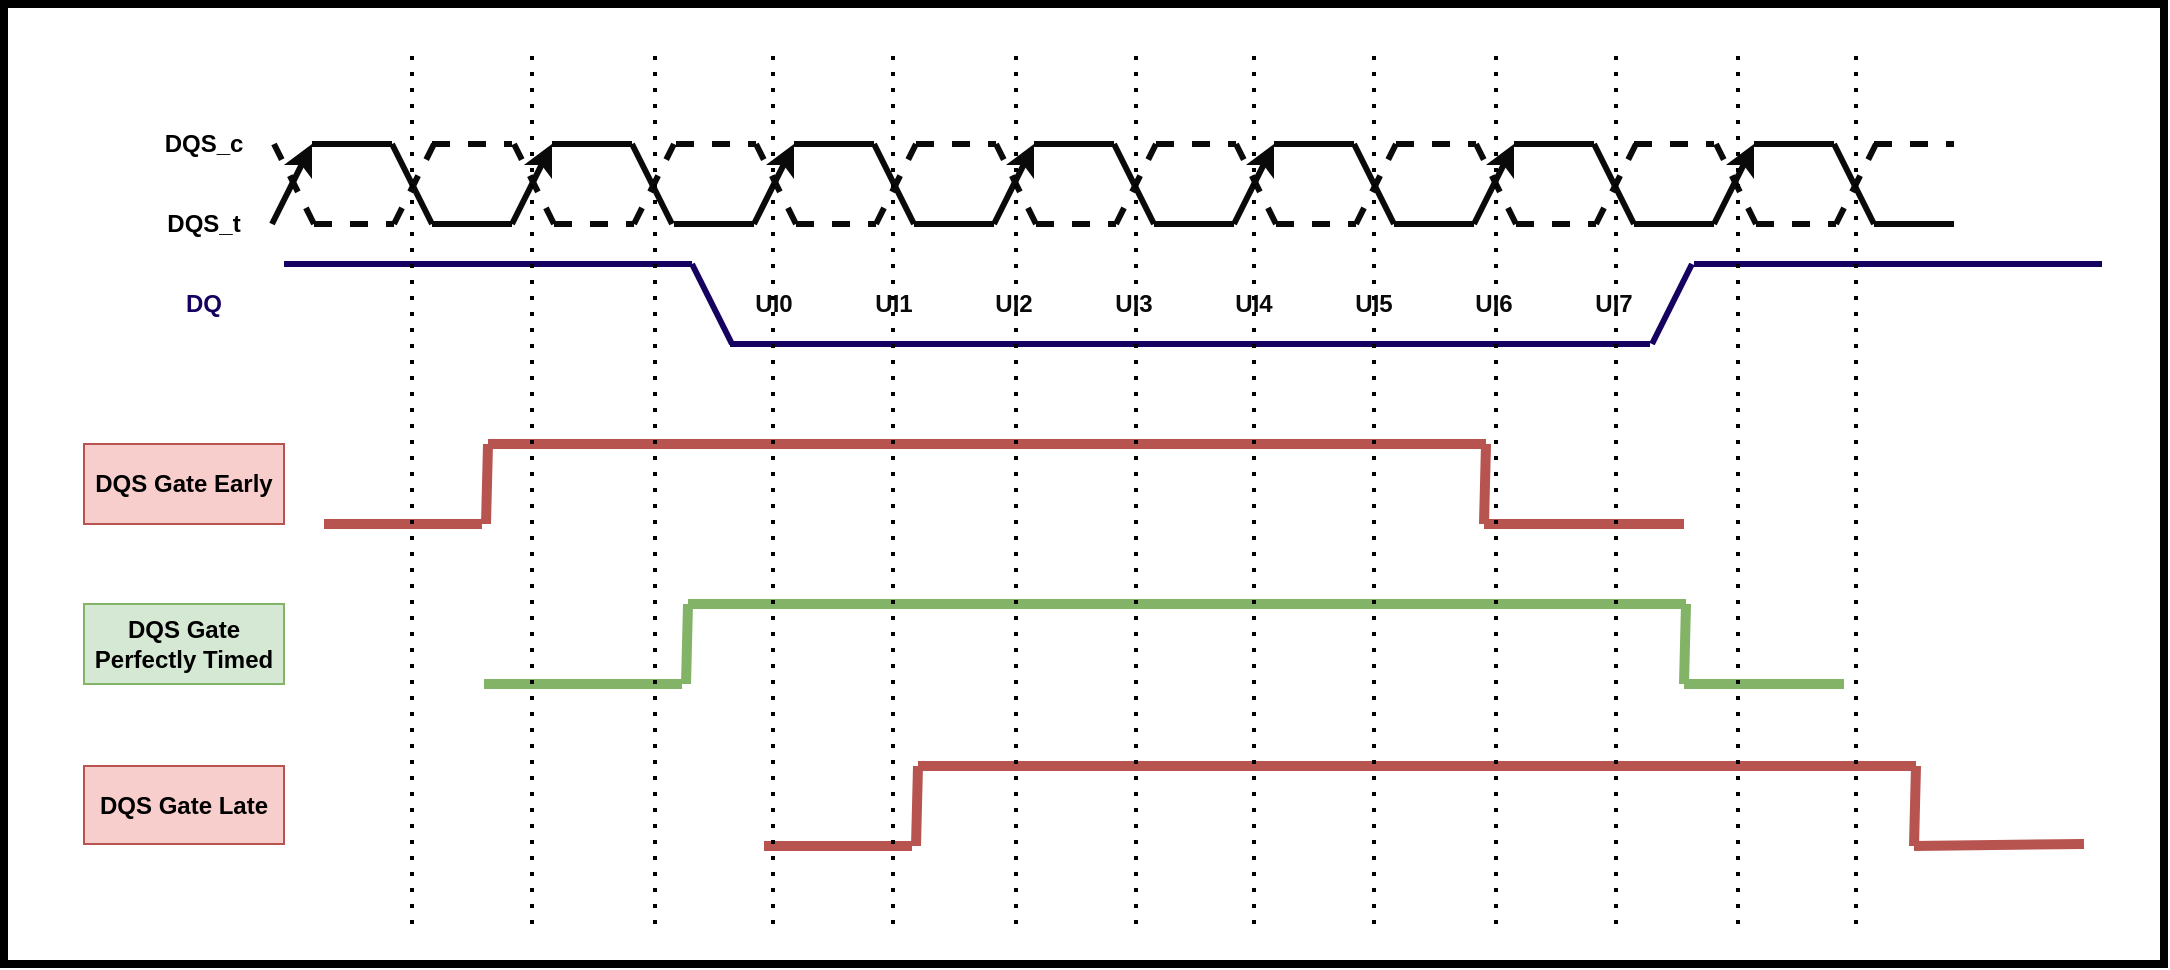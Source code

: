 <mxfile version="24.7.16">
  <diagram name="Page-1" id="SWFWg1isaqerkOjDUX5i">
    <mxGraphModel dx="2299" dy="1082" grid="1" gridSize="10" guides="1" tooltips="1" connect="1" arrows="1" fold="1" page="1" pageScale="1" pageWidth="850" pageHeight="1100" math="0" shadow="0">
      <root>
        <mxCell id="0" />
        <mxCell id="1" parent="0" />
        <mxCell id="_Rf_vzawGqCmXAYVloRy-230" value="" style="rounded=0;whiteSpace=wrap;html=1;strokeWidth=4;" vertex="1" parent="1">
          <mxGeometry x="-200" y="180" width="1080" height="480" as="geometry" />
        </mxCell>
        <mxCell id="_Rf_vzawGqCmXAYVloRy-2" value="" style="endArrow=classic;html=1;rounded=0;strokeColor=#0a0a0a;strokeWidth=3;endFill=1;" edge="1" parent="1">
          <mxGeometry width="50" height="50" relative="1" as="geometry">
            <mxPoint x="175" y="290" as="sourcePoint" />
            <mxPoint x="195" y="250" as="targetPoint" />
          </mxGeometry>
        </mxCell>
        <mxCell id="_Rf_vzawGqCmXAYVloRy-3" value="" style="endArrow=none;html=1;rounded=0;strokeColor=#0a0a0a;strokeWidth=3;" edge="1" parent="1">
          <mxGeometry width="50" height="50" relative="1" as="geometry">
            <mxPoint x="195" y="250" as="sourcePoint" />
            <mxPoint x="235" y="250" as="targetPoint" />
          </mxGeometry>
        </mxCell>
        <mxCell id="_Rf_vzawGqCmXAYVloRy-4" value="" style="endArrow=none;html=1;rounded=0;strokeColor=#0a0a0a;strokeWidth=3;" edge="1" parent="1">
          <mxGeometry width="50" height="50" relative="1" as="geometry">
            <mxPoint x="255" y="290" as="sourcePoint" />
            <mxPoint x="235" y="250" as="targetPoint" />
          </mxGeometry>
        </mxCell>
        <mxCell id="_Rf_vzawGqCmXAYVloRy-5" value="" style="endArrow=none;html=1;rounded=0;strokeColor=#0a0a0a;strokeWidth=3;" edge="1" parent="1">
          <mxGeometry width="50" height="50" relative="1" as="geometry">
            <mxPoint x="255" y="290" as="sourcePoint" />
            <mxPoint x="295" y="290" as="targetPoint" />
          </mxGeometry>
        </mxCell>
        <mxCell id="_Rf_vzawGqCmXAYVloRy-6" value="" style="endArrow=classic;html=1;rounded=0;strokeColor=#0a0a0a;strokeWidth=3;endFill=1;" edge="1" parent="1">
          <mxGeometry width="50" height="50" relative="1" as="geometry">
            <mxPoint x="295" y="290" as="sourcePoint" />
            <mxPoint x="315" y="250" as="targetPoint" />
          </mxGeometry>
        </mxCell>
        <mxCell id="_Rf_vzawGqCmXAYVloRy-7" value="" style="endArrow=none;html=1;rounded=0;strokeColor=#0a0a0a;strokeWidth=3;" edge="1" parent="1">
          <mxGeometry width="50" height="50" relative="1" as="geometry">
            <mxPoint x="315" y="250" as="sourcePoint" />
            <mxPoint x="355" y="250" as="targetPoint" />
          </mxGeometry>
        </mxCell>
        <mxCell id="_Rf_vzawGqCmXAYVloRy-8" value="" style="endArrow=none;html=1;rounded=0;strokeColor=#0a0a0a;strokeWidth=3;" edge="1" parent="1">
          <mxGeometry width="50" height="50" relative="1" as="geometry">
            <mxPoint x="375" y="290" as="sourcePoint" />
            <mxPoint x="355" y="250" as="targetPoint" />
          </mxGeometry>
        </mxCell>
        <mxCell id="_Rf_vzawGqCmXAYVloRy-9" value="" style="endArrow=none;html=1;rounded=0;strokeColor=#0a0a0a;strokeWidth=3;" edge="1" parent="1">
          <mxGeometry width="50" height="50" relative="1" as="geometry">
            <mxPoint x="375" y="290" as="sourcePoint" />
            <mxPoint x="415" y="290" as="targetPoint" />
          </mxGeometry>
        </mxCell>
        <mxCell id="_Rf_vzawGqCmXAYVloRy-10" value="" style="endArrow=classic;html=1;rounded=0;strokeColor=#0a0a0a;strokeWidth=3;endFill=1;" edge="1" parent="1">
          <mxGeometry width="50" height="50" relative="1" as="geometry">
            <mxPoint x="415" y="290" as="sourcePoint" />
            <mxPoint x="435" y="250" as="targetPoint" />
          </mxGeometry>
        </mxCell>
        <mxCell id="_Rf_vzawGqCmXAYVloRy-11" value="" style="endArrow=none;html=1;rounded=0;strokeColor=#0a0a0a;strokeWidth=3;" edge="1" parent="1">
          <mxGeometry width="50" height="50" relative="1" as="geometry">
            <mxPoint x="435" y="250" as="sourcePoint" />
            <mxPoint x="475" y="250" as="targetPoint" />
          </mxGeometry>
        </mxCell>
        <mxCell id="_Rf_vzawGqCmXAYVloRy-12" value="" style="endArrow=none;html=1;rounded=0;strokeColor=#0a0a0a;strokeWidth=3;" edge="1" parent="1">
          <mxGeometry width="50" height="50" relative="1" as="geometry">
            <mxPoint x="495" y="290" as="sourcePoint" />
            <mxPoint x="475" y="250" as="targetPoint" />
          </mxGeometry>
        </mxCell>
        <mxCell id="_Rf_vzawGqCmXAYVloRy-13" value="" style="endArrow=none;html=1;rounded=0;strokeColor=#0a0a0a;strokeWidth=3;" edge="1" parent="1">
          <mxGeometry width="50" height="50" relative="1" as="geometry">
            <mxPoint x="495" y="290" as="sourcePoint" />
            <mxPoint x="535" y="290" as="targetPoint" />
          </mxGeometry>
        </mxCell>
        <mxCell id="_Rf_vzawGqCmXAYVloRy-14" value="" style="endArrow=classic;html=1;rounded=0;strokeColor=#0a0a0a;strokeWidth=3;endFill=1;" edge="1" parent="1">
          <mxGeometry width="50" height="50" relative="1" as="geometry">
            <mxPoint x="535" y="290" as="sourcePoint" />
            <mxPoint x="555" y="250" as="targetPoint" />
          </mxGeometry>
        </mxCell>
        <mxCell id="_Rf_vzawGqCmXAYVloRy-15" value="" style="endArrow=none;html=1;rounded=0;strokeColor=#0a0a0a;strokeWidth=3;" edge="1" parent="1">
          <mxGeometry width="50" height="50" relative="1" as="geometry">
            <mxPoint x="555" y="250" as="sourcePoint" />
            <mxPoint x="595" y="250" as="targetPoint" />
          </mxGeometry>
        </mxCell>
        <mxCell id="_Rf_vzawGqCmXAYVloRy-16" value="" style="endArrow=none;html=1;rounded=0;strokeColor=#0a0a0a;strokeWidth=3;" edge="1" parent="1">
          <mxGeometry width="50" height="50" relative="1" as="geometry">
            <mxPoint x="615" y="290" as="sourcePoint" />
            <mxPoint x="595" y="250" as="targetPoint" />
          </mxGeometry>
        </mxCell>
        <mxCell id="_Rf_vzawGqCmXAYVloRy-17" value="" style="endArrow=none;html=1;rounded=0;strokeColor=#0a0a0a;strokeWidth=3;" edge="1" parent="1">
          <mxGeometry width="50" height="50" relative="1" as="geometry">
            <mxPoint x="615" y="290" as="sourcePoint" />
            <mxPoint x="655" y="290" as="targetPoint" />
          </mxGeometry>
        </mxCell>
        <mxCell id="_Rf_vzawGqCmXAYVloRy-19" value="" style="endArrow=none;html=1;rounded=0;strokeColor=#0a0a0a;strokeWidth=3;" edge="1" parent="1">
          <mxGeometry width="50" height="50" relative="1" as="geometry">
            <mxPoint x="135" y="290" as="sourcePoint" />
            <mxPoint x="175" y="290" as="targetPoint" />
          </mxGeometry>
        </mxCell>
        <mxCell id="_Rf_vzawGqCmXAYVloRy-20" value="" style="endArrow=none;html=1;rounded=0;strokeColor=#0a0a0a;strokeWidth=3;dashed=1;" edge="1" parent="1">
          <mxGeometry width="50" height="50" relative="1" as="geometry">
            <mxPoint x="136" y="250" as="sourcePoint" />
            <mxPoint x="176" y="250" as="targetPoint" />
          </mxGeometry>
        </mxCell>
        <mxCell id="_Rf_vzawGqCmXAYVloRy-21" value="" style="endArrow=none;html=1;rounded=0;strokeColor=#0a0a0a;strokeWidth=3;dashed=1;" edge="1" parent="1">
          <mxGeometry width="50" height="50" relative="1" as="geometry">
            <mxPoint x="196" y="290" as="sourcePoint" />
            <mxPoint x="176" y="250" as="targetPoint" />
          </mxGeometry>
        </mxCell>
        <mxCell id="_Rf_vzawGqCmXAYVloRy-22" value="" style="endArrow=none;html=1;rounded=0;strokeColor=#0a0a0a;strokeWidth=3;dashed=1;" edge="1" parent="1">
          <mxGeometry width="50" height="50" relative="1" as="geometry">
            <mxPoint x="196" y="290" as="sourcePoint" />
            <mxPoint x="236" y="290" as="targetPoint" />
          </mxGeometry>
        </mxCell>
        <mxCell id="_Rf_vzawGqCmXAYVloRy-23" value="" style="endArrow=none;html=1;rounded=0;strokeColor=#0a0a0a;strokeWidth=3;dashed=1;" edge="1" parent="1">
          <mxGeometry width="50" height="50" relative="1" as="geometry">
            <mxPoint x="236" y="290" as="sourcePoint" />
            <mxPoint x="256" y="250" as="targetPoint" />
          </mxGeometry>
        </mxCell>
        <mxCell id="_Rf_vzawGqCmXAYVloRy-24" value="" style="endArrow=none;html=1;rounded=0;strokeColor=#0a0a0a;strokeWidth=3;dashed=1;" edge="1" parent="1">
          <mxGeometry width="50" height="50" relative="1" as="geometry">
            <mxPoint x="256" y="250" as="sourcePoint" />
            <mxPoint x="296" y="250" as="targetPoint" />
          </mxGeometry>
        </mxCell>
        <mxCell id="_Rf_vzawGqCmXAYVloRy-25" value="" style="endArrow=none;html=1;rounded=0;strokeColor=#0a0a0a;strokeWidth=3;dashed=1;" edge="1" parent="1">
          <mxGeometry width="50" height="50" relative="1" as="geometry">
            <mxPoint x="316" y="290" as="sourcePoint" />
            <mxPoint x="296" y="250" as="targetPoint" />
          </mxGeometry>
        </mxCell>
        <mxCell id="_Rf_vzawGqCmXAYVloRy-26" value="" style="endArrow=none;html=1;rounded=0;strokeColor=#0a0a0a;strokeWidth=3;dashed=1;" edge="1" parent="1">
          <mxGeometry width="50" height="50" relative="1" as="geometry">
            <mxPoint x="316" y="290" as="sourcePoint" />
            <mxPoint x="356" y="290" as="targetPoint" />
          </mxGeometry>
        </mxCell>
        <mxCell id="_Rf_vzawGqCmXAYVloRy-27" value="" style="endArrow=none;html=1;rounded=0;strokeColor=#0a0a0a;strokeWidth=3;dashed=1;" edge="1" parent="1">
          <mxGeometry width="50" height="50" relative="1" as="geometry">
            <mxPoint x="356" y="290" as="sourcePoint" />
            <mxPoint x="376" y="250" as="targetPoint" />
          </mxGeometry>
        </mxCell>
        <mxCell id="_Rf_vzawGqCmXAYVloRy-28" value="" style="endArrow=none;html=1;rounded=0;strokeColor=#0a0a0a;strokeWidth=3;dashed=1;" edge="1" parent="1">
          <mxGeometry width="50" height="50" relative="1" as="geometry">
            <mxPoint x="376" y="250" as="sourcePoint" />
            <mxPoint x="416" y="250" as="targetPoint" />
          </mxGeometry>
        </mxCell>
        <mxCell id="_Rf_vzawGqCmXAYVloRy-29" value="" style="endArrow=none;html=1;rounded=0;strokeColor=#0a0a0a;strokeWidth=3;dashed=1;" edge="1" parent="1">
          <mxGeometry width="50" height="50" relative="1" as="geometry">
            <mxPoint x="436" y="290" as="sourcePoint" />
            <mxPoint x="416" y="250" as="targetPoint" />
          </mxGeometry>
        </mxCell>
        <mxCell id="_Rf_vzawGqCmXAYVloRy-30" value="" style="endArrow=none;html=1;rounded=0;strokeColor=#0a0a0a;strokeWidth=3;dashed=1;" edge="1" parent="1">
          <mxGeometry width="50" height="50" relative="1" as="geometry">
            <mxPoint x="436" y="290" as="sourcePoint" />
            <mxPoint x="476" y="290" as="targetPoint" />
          </mxGeometry>
        </mxCell>
        <mxCell id="_Rf_vzawGqCmXAYVloRy-31" value="" style="endArrow=none;html=1;rounded=0;strokeColor=#0a0a0a;strokeWidth=3;dashed=1;" edge="1" parent="1">
          <mxGeometry width="50" height="50" relative="1" as="geometry">
            <mxPoint x="476" y="290" as="sourcePoint" />
            <mxPoint x="496" y="250" as="targetPoint" />
          </mxGeometry>
        </mxCell>
        <mxCell id="_Rf_vzawGqCmXAYVloRy-32" value="" style="endArrow=none;html=1;rounded=0;strokeColor=#0a0a0a;strokeWidth=3;dashed=1;" edge="1" parent="1">
          <mxGeometry width="50" height="50" relative="1" as="geometry">
            <mxPoint x="496" y="250" as="sourcePoint" />
            <mxPoint x="536" y="250" as="targetPoint" />
          </mxGeometry>
        </mxCell>
        <mxCell id="_Rf_vzawGqCmXAYVloRy-33" value="" style="endArrow=none;html=1;rounded=0;strokeColor=#0a0a0a;strokeWidth=3;dashed=1;" edge="1" parent="1">
          <mxGeometry width="50" height="50" relative="1" as="geometry">
            <mxPoint x="556" y="290" as="sourcePoint" />
            <mxPoint x="536" y="250" as="targetPoint" />
          </mxGeometry>
        </mxCell>
        <mxCell id="_Rf_vzawGqCmXAYVloRy-34" value="" style="endArrow=none;html=1;rounded=0;strokeColor=#0a0a0a;strokeWidth=3;dashed=1;" edge="1" parent="1">
          <mxGeometry width="50" height="50" relative="1" as="geometry">
            <mxPoint x="556" y="290" as="sourcePoint" />
            <mxPoint x="596" y="290" as="targetPoint" />
          </mxGeometry>
        </mxCell>
        <mxCell id="_Rf_vzawGqCmXAYVloRy-35" value="" style="endArrow=none;html=1;rounded=0;strokeColor=#0a0a0a;strokeWidth=3;dashed=1;" edge="1" parent="1">
          <mxGeometry width="50" height="50" relative="1" as="geometry">
            <mxPoint x="596" y="290" as="sourcePoint" />
            <mxPoint x="616" y="250" as="targetPoint" />
          </mxGeometry>
        </mxCell>
        <mxCell id="_Rf_vzawGqCmXAYVloRy-36" value="" style="endArrow=none;html=1;rounded=0;strokeColor=#0a0a0a;strokeWidth=3;dashed=1;" edge="1" parent="1">
          <mxGeometry width="50" height="50" relative="1" as="geometry">
            <mxPoint x="615" y="250" as="sourcePoint" />
            <mxPoint x="655" y="250" as="targetPoint" />
          </mxGeometry>
        </mxCell>
        <mxCell id="_Rf_vzawGqCmXAYVloRy-38" value="" style="endArrow=none;html=1;rounded=0;strokeColor=#160160;strokeWidth=3;" edge="1" parent="1">
          <mxGeometry width="50" height="50" relative="1" as="geometry">
            <mxPoint x="164" y="350" as="sourcePoint" />
            <mxPoint x="144" y="310" as="targetPoint" />
          </mxGeometry>
        </mxCell>
        <mxCell id="_Rf_vzawGqCmXAYVloRy-39" value="" style="endArrow=none;html=1;rounded=0;strokeColor=#160160;strokeWidth=3;" edge="1" parent="1">
          <mxGeometry width="50" height="50" relative="1" as="geometry">
            <mxPoint x="163" y="350" as="sourcePoint" />
            <mxPoint x="623" y="350" as="targetPoint" />
          </mxGeometry>
        </mxCell>
        <mxCell id="_Rf_vzawGqCmXAYVloRy-78" value="" style="endArrow=none;html=1;rounded=0;strokeColor=#160160;strokeWidth=3;" edge="1" parent="1">
          <mxGeometry width="50" height="50" relative="1" as="geometry">
            <mxPoint x="624" y="350" as="sourcePoint" />
            <mxPoint x="644" y="310" as="targetPoint" />
          </mxGeometry>
        </mxCell>
        <mxCell id="_Rf_vzawGqCmXAYVloRy-108" value="DQS_c" style="text;html=1;align=center;verticalAlign=middle;whiteSpace=wrap;rounded=0;fontStyle=1" vertex="1" parent="1">
          <mxGeometry x="-130" y="240" width="60" height="20" as="geometry" />
        </mxCell>
        <mxCell id="_Rf_vzawGqCmXAYVloRy-109" value="DQS_t" style="text;html=1;align=center;verticalAlign=middle;whiteSpace=wrap;rounded=0;fontStyle=1" vertex="1" parent="1">
          <mxGeometry x="-130" y="280" width="60" height="20" as="geometry" />
        </mxCell>
        <mxCell id="_Rf_vzawGqCmXAYVloRy-110" value="DQ" style="text;html=1;align=center;verticalAlign=middle;whiteSpace=wrap;rounded=0;fontColor=#160160;fontStyle=1" vertex="1" parent="1">
          <mxGeometry x="-130" y="320" width="60" height="20" as="geometry" />
        </mxCell>
        <mxCell id="_Rf_vzawGqCmXAYVloRy-154" value="UI0" style="text;html=1;align=center;verticalAlign=middle;whiteSpace=wrap;rounded=0;fontColor=#0a0a0a;fontStyle=1;strokeColor=none;" vertex="1" parent="1">
          <mxGeometry x="165" y="320" width="40" height="20" as="geometry" />
        </mxCell>
        <mxCell id="_Rf_vzawGqCmXAYVloRy-155" value="UI1" style="text;html=1;align=center;verticalAlign=middle;whiteSpace=wrap;rounded=0;fontColor=#0a0a0a;fontStyle=1;strokeColor=none;" vertex="1" parent="1">
          <mxGeometry x="225" y="320" width="40" height="20" as="geometry" />
        </mxCell>
        <mxCell id="_Rf_vzawGqCmXAYVloRy-156" value="UI2" style="text;html=1;align=center;verticalAlign=middle;whiteSpace=wrap;rounded=0;fontColor=#0a0a0a;fontStyle=1;strokeColor=none;fillColor=default;" vertex="1" parent="1">
          <mxGeometry x="285" y="320" width="40" height="20" as="geometry" />
        </mxCell>
        <mxCell id="_Rf_vzawGqCmXAYVloRy-157" value="UI3" style="text;html=1;align=center;verticalAlign=middle;whiteSpace=wrap;rounded=0;fontColor=#0a0a0a;fontStyle=1;strokeColor=none;" vertex="1" parent="1">
          <mxGeometry x="345" y="320" width="40" height="20" as="geometry" />
        </mxCell>
        <mxCell id="_Rf_vzawGqCmXAYVloRy-158" value="UI4" style="text;html=1;align=center;verticalAlign=middle;whiteSpace=wrap;rounded=0;fontColor=#0a0a0a;fontStyle=1;strokeColor=none;" vertex="1" parent="1">
          <mxGeometry x="405" y="320" width="40" height="20" as="geometry" />
        </mxCell>
        <mxCell id="_Rf_vzawGqCmXAYVloRy-159" value="UI5" style="text;html=1;align=center;verticalAlign=middle;whiteSpace=wrap;rounded=0;fontColor=#0a0a0a;fontStyle=1;strokeColor=none;" vertex="1" parent="1">
          <mxGeometry x="465" y="320" width="40" height="20" as="geometry" />
        </mxCell>
        <mxCell id="_Rf_vzawGqCmXAYVloRy-160" value="UI6" style="text;html=1;align=center;verticalAlign=middle;whiteSpace=wrap;rounded=0;fontColor=#0a0a0a;fontStyle=1;strokeColor=none;" vertex="1" parent="1">
          <mxGeometry x="525" y="320" width="40" height="20" as="geometry" />
        </mxCell>
        <mxCell id="_Rf_vzawGqCmXAYVloRy-161" value="UI7" style="text;html=1;align=center;verticalAlign=middle;whiteSpace=wrap;rounded=0;fontColor=#0a0a0a;fontStyle=1;strokeColor=none;" vertex="1" parent="1">
          <mxGeometry x="585" y="320" width="40" height="20" as="geometry" />
        </mxCell>
        <mxCell id="_Rf_vzawGqCmXAYVloRy-174" value="" style="endArrow=classic;html=1;rounded=0;strokeColor=#0a0a0a;strokeWidth=3;endFill=1;" edge="1" parent="1">
          <mxGeometry width="50" height="50" relative="1" as="geometry">
            <mxPoint x="655" y="290" as="sourcePoint" />
            <mxPoint x="675" y="250" as="targetPoint" />
          </mxGeometry>
        </mxCell>
        <mxCell id="_Rf_vzawGqCmXAYVloRy-175" value="" style="endArrow=none;html=1;rounded=0;strokeColor=#0a0a0a;strokeWidth=3;" edge="1" parent="1">
          <mxGeometry width="50" height="50" relative="1" as="geometry">
            <mxPoint x="675" y="250" as="sourcePoint" />
            <mxPoint x="715" y="250" as="targetPoint" />
          </mxGeometry>
        </mxCell>
        <mxCell id="_Rf_vzawGqCmXAYVloRy-176" value="" style="endArrow=none;html=1;rounded=0;strokeColor=#0a0a0a;strokeWidth=3;" edge="1" parent="1">
          <mxGeometry width="50" height="50" relative="1" as="geometry">
            <mxPoint x="735" y="290" as="sourcePoint" />
            <mxPoint x="715" y="250" as="targetPoint" />
          </mxGeometry>
        </mxCell>
        <mxCell id="_Rf_vzawGqCmXAYVloRy-177" value="" style="endArrow=none;html=1;rounded=0;strokeColor=#0a0a0a;strokeWidth=3;" edge="1" parent="1">
          <mxGeometry width="50" height="50" relative="1" as="geometry">
            <mxPoint x="735" y="290" as="sourcePoint" />
            <mxPoint x="775" y="290" as="targetPoint" />
          </mxGeometry>
        </mxCell>
        <mxCell id="_Rf_vzawGqCmXAYVloRy-178" value="" style="endArrow=none;html=1;rounded=0;strokeColor=#0a0a0a;strokeWidth=3;dashed=1;" edge="1" parent="1">
          <mxGeometry width="50" height="50" relative="1" as="geometry">
            <mxPoint x="676" y="290" as="sourcePoint" />
            <mxPoint x="656" y="250" as="targetPoint" />
          </mxGeometry>
        </mxCell>
        <mxCell id="_Rf_vzawGqCmXAYVloRy-179" value="" style="endArrow=none;html=1;rounded=0;strokeColor=#0a0a0a;strokeWidth=3;dashed=1;" edge="1" parent="1">
          <mxGeometry width="50" height="50" relative="1" as="geometry">
            <mxPoint x="676" y="290" as="sourcePoint" />
            <mxPoint x="716" y="290" as="targetPoint" />
          </mxGeometry>
        </mxCell>
        <mxCell id="_Rf_vzawGqCmXAYVloRy-180" value="" style="endArrow=none;html=1;rounded=0;strokeColor=#0a0a0a;strokeWidth=3;dashed=1;" edge="1" parent="1">
          <mxGeometry width="50" height="50" relative="1" as="geometry">
            <mxPoint x="716" y="290" as="sourcePoint" />
            <mxPoint x="736" y="250" as="targetPoint" />
          </mxGeometry>
        </mxCell>
        <mxCell id="_Rf_vzawGqCmXAYVloRy-181" value="" style="endArrow=none;html=1;rounded=0;strokeColor=#0a0a0a;strokeWidth=3;dashed=1;" edge="1" parent="1">
          <mxGeometry width="50" height="50" relative="1" as="geometry">
            <mxPoint x="735" y="250" as="sourcePoint" />
            <mxPoint x="775" y="250" as="targetPoint" />
          </mxGeometry>
        </mxCell>
        <mxCell id="_Rf_vzawGqCmXAYVloRy-182" value="" style="endArrow=classic;html=1;rounded=0;strokeColor=#0a0a0a;strokeWidth=3;endFill=1;" edge="1" parent="1">
          <mxGeometry width="50" height="50" relative="1" as="geometry">
            <mxPoint x="-66" y="290" as="sourcePoint" />
            <mxPoint x="-46" y="250" as="targetPoint" />
          </mxGeometry>
        </mxCell>
        <mxCell id="_Rf_vzawGqCmXAYVloRy-183" value="" style="endArrow=none;html=1;rounded=0;strokeColor=#0a0a0a;strokeWidth=3;" edge="1" parent="1">
          <mxGeometry width="50" height="50" relative="1" as="geometry">
            <mxPoint x="-46" y="250" as="sourcePoint" />
            <mxPoint x="-6" y="250" as="targetPoint" />
          </mxGeometry>
        </mxCell>
        <mxCell id="_Rf_vzawGqCmXAYVloRy-184" value="" style="endArrow=none;html=1;rounded=0;strokeColor=#0a0a0a;strokeWidth=3;" edge="1" parent="1">
          <mxGeometry width="50" height="50" relative="1" as="geometry">
            <mxPoint x="14" y="290" as="sourcePoint" />
            <mxPoint x="-6" y="250" as="targetPoint" />
          </mxGeometry>
        </mxCell>
        <mxCell id="_Rf_vzawGqCmXAYVloRy-185" value="" style="endArrow=none;html=1;rounded=0;strokeColor=#0a0a0a;strokeWidth=3;" edge="1" parent="1">
          <mxGeometry width="50" height="50" relative="1" as="geometry">
            <mxPoint x="14" y="290" as="sourcePoint" />
            <mxPoint x="54" y="290" as="targetPoint" />
          </mxGeometry>
        </mxCell>
        <mxCell id="_Rf_vzawGqCmXAYVloRy-186" value="" style="endArrow=none;html=1;rounded=0;strokeColor=#0a0a0a;strokeWidth=3;dashed=1;" edge="1" parent="1">
          <mxGeometry width="50" height="50" relative="1" as="geometry">
            <mxPoint x="-45" y="290" as="sourcePoint" />
            <mxPoint x="-65" y="250" as="targetPoint" />
          </mxGeometry>
        </mxCell>
        <mxCell id="_Rf_vzawGqCmXAYVloRy-187" value="" style="endArrow=none;html=1;rounded=0;strokeColor=#0a0a0a;strokeWidth=3;dashed=1;" edge="1" parent="1">
          <mxGeometry width="50" height="50" relative="1" as="geometry">
            <mxPoint x="-45" y="290" as="sourcePoint" />
            <mxPoint x="-5" y="290" as="targetPoint" />
          </mxGeometry>
        </mxCell>
        <mxCell id="_Rf_vzawGqCmXAYVloRy-188" value="" style="endArrow=none;html=1;rounded=0;strokeColor=#0a0a0a;strokeWidth=3;dashed=1;" edge="1" parent="1">
          <mxGeometry width="50" height="50" relative="1" as="geometry">
            <mxPoint x="-5" y="290" as="sourcePoint" />
            <mxPoint x="15" y="250" as="targetPoint" />
          </mxGeometry>
        </mxCell>
        <mxCell id="_Rf_vzawGqCmXAYVloRy-189" value="" style="endArrow=none;html=1;rounded=0;strokeColor=#0a0a0a;strokeWidth=3;dashed=1;" edge="1" parent="1">
          <mxGeometry width="50" height="50" relative="1" as="geometry">
            <mxPoint x="14" y="250" as="sourcePoint" />
            <mxPoint x="54" y="250" as="targetPoint" />
          </mxGeometry>
        </mxCell>
        <mxCell id="_Rf_vzawGqCmXAYVloRy-190" value="" style="endArrow=classic;html=1;rounded=0;strokeColor=#0a0a0a;strokeWidth=3;endFill=1;" edge="1" parent="1">
          <mxGeometry width="50" height="50" relative="1" as="geometry">
            <mxPoint x="54" y="290" as="sourcePoint" />
            <mxPoint x="74" y="250" as="targetPoint" />
          </mxGeometry>
        </mxCell>
        <mxCell id="_Rf_vzawGqCmXAYVloRy-191" value="" style="endArrow=none;html=1;rounded=0;strokeColor=#0a0a0a;strokeWidth=3;" edge="1" parent="1">
          <mxGeometry width="50" height="50" relative="1" as="geometry">
            <mxPoint x="74" y="250" as="sourcePoint" />
            <mxPoint x="114" y="250" as="targetPoint" />
          </mxGeometry>
        </mxCell>
        <mxCell id="_Rf_vzawGqCmXAYVloRy-192" value="" style="endArrow=none;html=1;rounded=0;strokeColor=#0a0a0a;strokeWidth=3;" edge="1" parent="1">
          <mxGeometry width="50" height="50" relative="1" as="geometry">
            <mxPoint x="134" y="290" as="sourcePoint" />
            <mxPoint x="114" y="250" as="targetPoint" />
          </mxGeometry>
        </mxCell>
        <mxCell id="_Rf_vzawGqCmXAYVloRy-193" value="" style="endArrow=none;html=1;rounded=0;strokeColor=#0a0a0a;strokeWidth=3;dashed=1;" edge="1" parent="1">
          <mxGeometry width="50" height="50" relative="1" as="geometry">
            <mxPoint x="75" y="290" as="sourcePoint" />
            <mxPoint x="55" y="250" as="targetPoint" />
          </mxGeometry>
        </mxCell>
        <mxCell id="_Rf_vzawGqCmXAYVloRy-194" value="" style="endArrow=none;html=1;rounded=0;strokeColor=#0a0a0a;strokeWidth=3;dashed=1;" edge="1" parent="1">
          <mxGeometry width="50" height="50" relative="1" as="geometry">
            <mxPoint x="75" y="290" as="sourcePoint" />
            <mxPoint x="115" y="290" as="targetPoint" />
          </mxGeometry>
        </mxCell>
        <mxCell id="_Rf_vzawGqCmXAYVloRy-195" value="" style="endArrow=none;html=1;rounded=0;strokeColor=#0a0a0a;strokeWidth=3;dashed=1;" edge="1" parent="1">
          <mxGeometry width="50" height="50" relative="1" as="geometry">
            <mxPoint x="115" y="290" as="sourcePoint" />
            <mxPoint x="135" y="250" as="targetPoint" />
          </mxGeometry>
        </mxCell>
        <mxCell id="_Rf_vzawGqCmXAYVloRy-197" value="" style="endArrow=none;html=1;rounded=0;strokeColor=#160160;strokeWidth=3;" edge="1" parent="1">
          <mxGeometry width="50" height="50" relative="1" as="geometry">
            <mxPoint x="-60" y="310" as="sourcePoint" />
            <mxPoint x="144" y="310" as="targetPoint" />
          </mxGeometry>
        </mxCell>
        <mxCell id="_Rf_vzawGqCmXAYVloRy-198" value="" style="endArrow=none;html=1;rounded=0;strokeColor=#160160;strokeWidth=3;" edge="1" parent="1">
          <mxGeometry width="50" height="50" relative="1" as="geometry">
            <mxPoint x="645" y="310" as="sourcePoint" />
            <mxPoint x="849" y="310" as="targetPoint" />
          </mxGeometry>
        </mxCell>
        <mxCell id="_Rf_vzawGqCmXAYVloRy-199" value="" style="endArrow=none;html=1;rounded=0;fillColor=#f8cecc;strokeColor=#b85450;strokeWidth=5;" edge="1" parent="1">
          <mxGeometry width="50" height="50" relative="1" as="geometry">
            <mxPoint x="41" y="440" as="sourcePoint" />
            <mxPoint x="42" y="400" as="targetPoint" />
          </mxGeometry>
        </mxCell>
        <mxCell id="_Rf_vzawGqCmXAYVloRy-200" value="" style="endArrow=none;html=1;rounded=0;fillColor=#f8cecc;strokeColor=#b85450;strokeWidth=5;" edge="1" parent="1">
          <mxGeometry width="50" height="50" relative="1" as="geometry">
            <mxPoint x="540" y="440" as="sourcePoint" />
            <mxPoint x="541" y="400" as="targetPoint" />
          </mxGeometry>
        </mxCell>
        <mxCell id="_Rf_vzawGqCmXAYVloRy-201" value="" style="endArrow=none;html=1;rounded=0;fillColor=#f8cecc;strokeColor=#b85450;strokeWidth=5;" edge="1" parent="1">
          <mxGeometry width="50" height="50" relative="1" as="geometry">
            <mxPoint x="42" y="400" as="sourcePoint" />
            <mxPoint x="541" y="400" as="targetPoint" />
          </mxGeometry>
        </mxCell>
        <mxCell id="_Rf_vzawGqCmXAYVloRy-202" value="" style="endArrow=none;html=1;rounded=0;fillColor=#f8cecc;strokeColor=#b85450;strokeWidth=5;" edge="1" parent="1">
          <mxGeometry width="50" height="50" relative="1" as="geometry">
            <mxPoint x="540" y="440" as="sourcePoint" />
            <mxPoint x="640" y="440" as="targetPoint" />
          </mxGeometry>
        </mxCell>
        <mxCell id="_Rf_vzawGqCmXAYVloRy-203" value="" style="endArrow=none;html=1;rounded=0;fillColor=#f8cecc;strokeColor=#b85450;strokeWidth=5;" edge="1" parent="1">
          <mxGeometry width="50" height="50" relative="1" as="geometry">
            <mxPoint x="-40" y="440" as="sourcePoint" />
            <mxPoint x="39" y="440" as="targetPoint" />
          </mxGeometry>
        </mxCell>
        <mxCell id="_Rf_vzawGqCmXAYVloRy-204" value="" style="endArrow=none;html=1;rounded=0;fillColor=#d5e8d4;strokeColor=#82b366;strokeWidth=5;" edge="1" parent="1">
          <mxGeometry width="50" height="50" relative="1" as="geometry">
            <mxPoint x="141" y="520" as="sourcePoint" />
            <mxPoint x="142" y="480" as="targetPoint" />
          </mxGeometry>
        </mxCell>
        <mxCell id="_Rf_vzawGqCmXAYVloRy-205" value="" style="endArrow=none;html=1;rounded=0;fillColor=#d5e8d4;strokeColor=#82b366;strokeWidth=5;" edge="1" parent="1">
          <mxGeometry width="50" height="50" relative="1" as="geometry">
            <mxPoint x="640" y="520" as="sourcePoint" />
            <mxPoint x="641" y="480" as="targetPoint" />
          </mxGeometry>
        </mxCell>
        <mxCell id="_Rf_vzawGqCmXAYVloRy-206" value="" style="endArrow=none;html=1;rounded=0;fillColor=#d5e8d4;strokeColor=#82b366;strokeWidth=5;" edge="1" parent="1">
          <mxGeometry width="50" height="50" relative="1" as="geometry">
            <mxPoint x="142" y="480" as="sourcePoint" />
            <mxPoint x="641" y="480" as="targetPoint" />
          </mxGeometry>
        </mxCell>
        <mxCell id="_Rf_vzawGqCmXAYVloRy-207" value="" style="endArrow=none;html=1;rounded=0;fillColor=#d5e8d4;strokeColor=#82b366;strokeWidth=5;" edge="1" parent="1">
          <mxGeometry width="50" height="50" relative="1" as="geometry">
            <mxPoint x="640" y="520" as="sourcePoint" />
            <mxPoint x="720" y="520" as="targetPoint" />
          </mxGeometry>
        </mxCell>
        <mxCell id="_Rf_vzawGqCmXAYVloRy-208" value="" style="endArrow=none;html=1;rounded=0;fillColor=#d5e8d4;strokeColor=#82b366;strokeWidth=5;" edge="1" parent="1">
          <mxGeometry width="50" height="50" relative="1" as="geometry">
            <mxPoint x="40" y="520" as="sourcePoint" />
            <mxPoint x="139" y="520" as="targetPoint" />
          </mxGeometry>
        </mxCell>
        <mxCell id="_Rf_vzawGqCmXAYVloRy-209" value="" style="endArrow=none;html=1;rounded=0;fillColor=#f8cecc;strokeColor=#b85450;strokeWidth=5;" edge="1" parent="1">
          <mxGeometry width="50" height="50" relative="1" as="geometry">
            <mxPoint x="256" y="601" as="sourcePoint" />
            <mxPoint x="257" y="561" as="targetPoint" />
          </mxGeometry>
        </mxCell>
        <mxCell id="_Rf_vzawGqCmXAYVloRy-210" value="" style="endArrow=none;html=1;rounded=0;fillColor=#f8cecc;strokeColor=#b85450;strokeWidth=5;" edge="1" parent="1">
          <mxGeometry width="50" height="50" relative="1" as="geometry">
            <mxPoint x="755" y="601" as="sourcePoint" />
            <mxPoint x="756" y="561" as="targetPoint" />
          </mxGeometry>
        </mxCell>
        <mxCell id="_Rf_vzawGqCmXAYVloRy-211" value="" style="endArrow=none;html=1;rounded=0;fillColor=#f8cecc;strokeColor=#b85450;strokeWidth=5;" edge="1" parent="1">
          <mxGeometry width="50" height="50" relative="1" as="geometry">
            <mxPoint x="257" y="561" as="sourcePoint" />
            <mxPoint x="756" y="561" as="targetPoint" />
          </mxGeometry>
        </mxCell>
        <mxCell id="_Rf_vzawGqCmXAYVloRy-212" value="" style="endArrow=none;html=1;rounded=0;fillColor=#f8cecc;strokeColor=#b85450;strokeWidth=5;" edge="1" parent="1">
          <mxGeometry width="50" height="50" relative="1" as="geometry">
            <mxPoint x="755" y="601" as="sourcePoint" />
            <mxPoint x="840" y="600" as="targetPoint" />
          </mxGeometry>
        </mxCell>
        <mxCell id="_Rf_vzawGqCmXAYVloRy-213" value="" style="endArrow=none;html=1;rounded=0;fillColor=#f8cecc;strokeColor=#b85450;strokeWidth=5;" edge="1" parent="1">
          <mxGeometry width="50" height="50" relative="1" as="geometry">
            <mxPoint x="180" y="601" as="sourcePoint" />
            <mxPoint x="254" y="601" as="targetPoint" />
          </mxGeometry>
        </mxCell>
        <mxCell id="_Rf_vzawGqCmXAYVloRy-214" value="DQS Gate Early" style="text;html=1;align=center;verticalAlign=middle;whiteSpace=wrap;rounded=0;fontStyle=1;fillColor=#f8cecc;strokeColor=#b85450;" vertex="1" parent="1">
          <mxGeometry x="-160" y="400" width="100" height="40" as="geometry" />
        </mxCell>
        <mxCell id="_Rf_vzawGqCmXAYVloRy-215" value="DQS Gate Late" style="text;html=1;align=center;verticalAlign=middle;whiteSpace=wrap;rounded=0;fontStyle=1;fillColor=#f8cecc;strokeColor=#b85450;" vertex="1" parent="1">
          <mxGeometry x="-160" y="561" width="100" height="39" as="geometry" />
        </mxCell>
        <mxCell id="_Rf_vzawGqCmXAYVloRy-216" value="DQS Gate Perfectly Timed" style="text;html=1;align=center;verticalAlign=middle;whiteSpace=wrap;rounded=0;fontStyle=1;fillColor=#d5e8d4;strokeColor=#82b366;" vertex="1" parent="1">
          <mxGeometry x="-160" y="480" width="100" height="40" as="geometry" />
        </mxCell>
        <mxCell id="_Rf_vzawGqCmXAYVloRy-217" value="" style="endArrow=none;dashed=1;html=1;dashPattern=1 3;strokeWidth=2;rounded=0;" edge="1" parent="1">
          <mxGeometry width="50" height="50" relative="1" as="geometry">
            <mxPoint x="184.5" y="640" as="sourcePoint" />
            <mxPoint x="184.5" y="200" as="targetPoint" />
          </mxGeometry>
        </mxCell>
        <mxCell id="_Rf_vzawGqCmXAYVloRy-218" value="" style="endArrow=none;dashed=1;html=1;dashPattern=1 3;strokeWidth=2;rounded=0;" edge="1" parent="1">
          <mxGeometry width="50" height="50" relative="1" as="geometry">
            <mxPoint x="244.5" y="640" as="sourcePoint" />
            <mxPoint x="244.5" y="200" as="targetPoint" />
          </mxGeometry>
        </mxCell>
        <mxCell id="_Rf_vzawGqCmXAYVloRy-219" value="" style="endArrow=none;dashed=1;html=1;dashPattern=1 3;strokeWidth=2;rounded=0;" edge="1" parent="1">
          <mxGeometry width="50" height="50" relative="1" as="geometry">
            <mxPoint x="306" y="640" as="sourcePoint" />
            <mxPoint x="306" y="200" as="targetPoint" />
          </mxGeometry>
        </mxCell>
        <mxCell id="_Rf_vzawGqCmXAYVloRy-220" value="" style="endArrow=none;dashed=1;html=1;dashPattern=1 3;strokeWidth=2;rounded=0;" edge="1" parent="1">
          <mxGeometry width="50" height="50" relative="1" as="geometry">
            <mxPoint x="366" y="640" as="sourcePoint" />
            <mxPoint x="366" y="200" as="targetPoint" />
          </mxGeometry>
        </mxCell>
        <mxCell id="_Rf_vzawGqCmXAYVloRy-221" value="" style="endArrow=none;dashed=1;html=1;dashPattern=1 3;strokeWidth=2;rounded=0;" edge="1" parent="1">
          <mxGeometry width="50" height="50" relative="1" as="geometry">
            <mxPoint x="425" y="640" as="sourcePoint" />
            <mxPoint x="425" y="200" as="targetPoint" />
          </mxGeometry>
        </mxCell>
        <mxCell id="_Rf_vzawGqCmXAYVloRy-222" value="" style="endArrow=none;dashed=1;html=1;dashPattern=1 3;strokeWidth=2;rounded=0;" edge="1" parent="1">
          <mxGeometry width="50" height="50" relative="1" as="geometry">
            <mxPoint x="485" y="640" as="sourcePoint" />
            <mxPoint x="485" y="200" as="targetPoint" />
          </mxGeometry>
        </mxCell>
        <mxCell id="_Rf_vzawGqCmXAYVloRy-223" value="" style="endArrow=none;dashed=1;html=1;dashPattern=1 3;strokeWidth=2;rounded=0;" edge="1" parent="1">
          <mxGeometry width="50" height="50" relative="1" as="geometry">
            <mxPoint x="546" y="640" as="sourcePoint" />
            <mxPoint x="546" y="200" as="targetPoint" />
          </mxGeometry>
        </mxCell>
        <mxCell id="_Rf_vzawGqCmXAYVloRy-224" value="" style="endArrow=none;dashed=1;html=1;dashPattern=1 3;strokeWidth=2;rounded=0;" edge="1" parent="1">
          <mxGeometry width="50" height="50" relative="1" as="geometry">
            <mxPoint x="606" y="640" as="sourcePoint" />
            <mxPoint x="606" y="200" as="targetPoint" />
          </mxGeometry>
        </mxCell>
        <mxCell id="_Rf_vzawGqCmXAYVloRy-225" value="" style="endArrow=none;dashed=1;html=1;dashPattern=1 3;strokeWidth=2;rounded=0;" edge="1" parent="1">
          <mxGeometry width="50" height="50" relative="1" as="geometry">
            <mxPoint x="667" y="640" as="sourcePoint" />
            <mxPoint x="667" y="200" as="targetPoint" />
          </mxGeometry>
        </mxCell>
        <mxCell id="_Rf_vzawGqCmXAYVloRy-226" value="" style="endArrow=none;dashed=1;html=1;dashPattern=1 3;strokeWidth=2;rounded=0;" edge="1" parent="1">
          <mxGeometry width="50" height="50" relative="1" as="geometry">
            <mxPoint x="4" y="640" as="sourcePoint" />
            <mxPoint x="4" y="200" as="targetPoint" />
          </mxGeometry>
        </mxCell>
        <mxCell id="_Rf_vzawGqCmXAYVloRy-227" value="" style="endArrow=none;dashed=1;html=1;dashPattern=1 3;strokeWidth=2;rounded=0;" edge="1" parent="1">
          <mxGeometry width="50" height="50" relative="1" as="geometry">
            <mxPoint x="64" y="640" as="sourcePoint" />
            <mxPoint x="64" y="200" as="targetPoint" />
          </mxGeometry>
        </mxCell>
        <mxCell id="_Rf_vzawGqCmXAYVloRy-228" value="" style="endArrow=none;dashed=1;html=1;dashPattern=1 3;strokeWidth=2;rounded=0;" edge="1" parent="1">
          <mxGeometry width="50" height="50" relative="1" as="geometry">
            <mxPoint x="125.5" y="640" as="sourcePoint" />
            <mxPoint x="125.5" y="200" as="targetPoint" />
          </mxGeometry>
        </mxCell>
        <mxCell id="_Rf_vzawGqCmXAYVloRy-229" value="" style="endArrow=none;dashed=1;html=1;dashPattern=1 3;strokeWidth=2;rounded=0;" edge="1" parent="1">
          <mxGeometry width="50" height="50" relative="1" as="geometry">
            <mxPoint x="726" y="640" as="sourcePoint" />
            <mxPoint x="726" y="200" as="targetPoint" />
          </mxGeometry>
        </mxCell>
      </root>
    </mxGraphModel>
  </diagram>
</mxfile>
